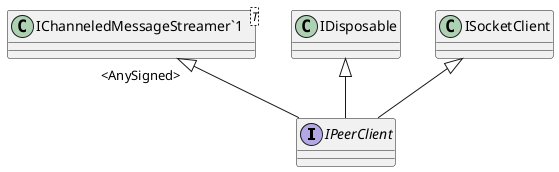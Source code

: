 @startuml
interface IPeerClient {
}
class "IChanneledMessageStreamer`1"<T> {
}
"IChanneledMessageStreamer`1" "<AnySigned>" <|-- IPeerClient
IDisposable <|-- IPeerClient
ISocketClient <|-- IPeerClient
@enduml
